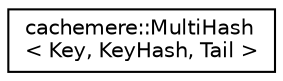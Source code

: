 digraph "Graphical Class Hierarchy"
{
 // LATEX_PDF_SIZE
  edge [fontname="Helvetica",fontsize="10",labelfontname="Helvetica",labelfontsize="10"];
  node [fontname="Helvetica",fontsize="10",shape=record];
  rankdir="LR";
  Node0 [label="cachemere::MultiHash\l\< Key, KeyHash, Tail \>",height=0.2,width=0.4,color="black", fillcolor="white", style="filled",URL="$structcachemere_1_1MultiHash.html",tooltip="Allows combining hashers for multiple types into a single hashing object."];
}
